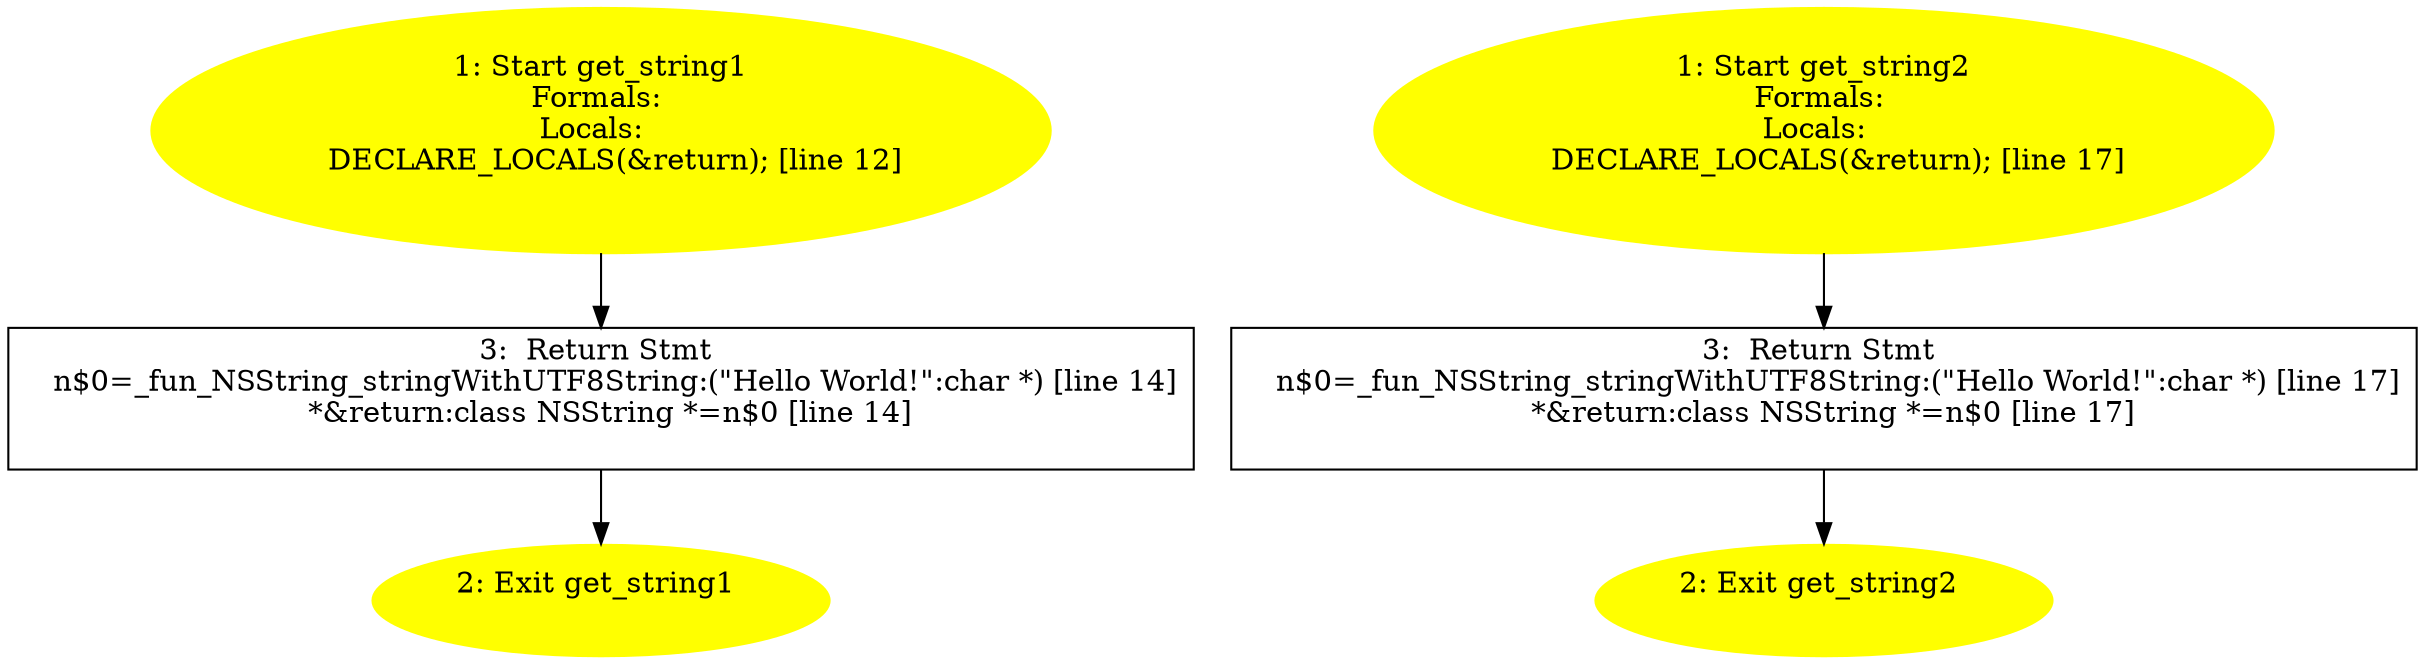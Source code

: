 /* @generated */
digraph iCFG {
"get_string13" [label="3:  Return Stmt \n   n$0=_fun_NSString_stringWithUTF8String:(\"Hello World!\":char *) [line 14]\n  *&return:class NSString *=n$0 [line 14]\n " shape="box"]
	

	 "get_string13" -> "get_string12" ;
"get_string12" [label="2: Exit get_string1 \n  " color=yellow style=filled]
	

"get_string11" [label="1: Start get_string1\nFormals: \nLocals:  \n   DECLARE_LOCALS(&return); [line 12]\n " color=yellow style=filled]
	

	 "get_string11" -> "get_string13" ;
"get_string23" [label="3:  Return Stmt \n   n$0=_fun_NSString_stringWithUTF8String:(\"Hello World!\":char *) [line 17]\n  *&return:class NSString *=n$0 [line 17]\n " shape="box"]
	

	 "get_string23" -> "get_string22" ;
"get_string22" [label="2: Exit get_string2 \n  " color=yellow style=filled]
	

"get_string21" [label="1: Start get_string2\nFormals: \nLocals:  \n   DECLARE_LOCALS(&return); [line 17]\n " color=yellow style=filled]
	

	 "get_string21" -> "get_string23" ;
}
